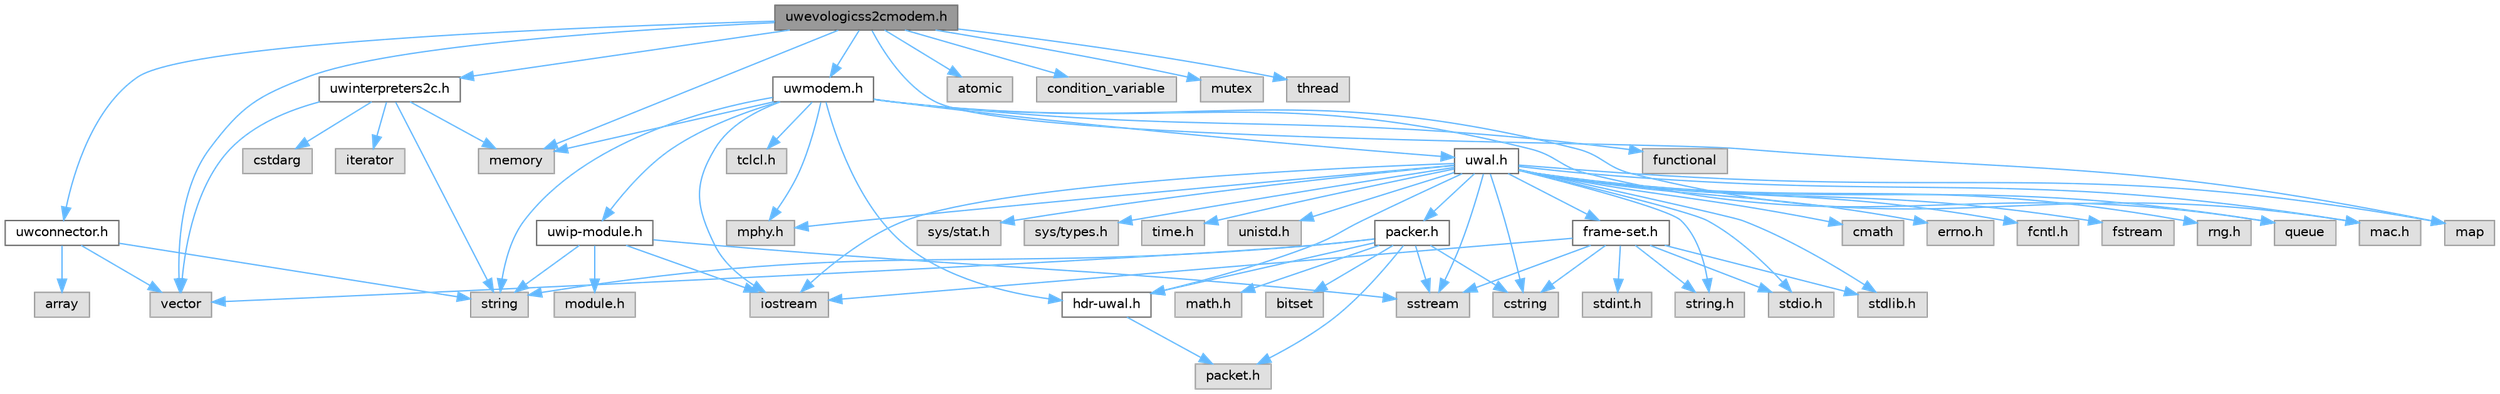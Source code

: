 digraph "uwevologicss2cmodem.h"
{
 // LATEX_PDF_SIZE
  bgcolor="transparent";
  edge [fontname=Helvetica,fontsize=10,labelfontname=Helvetica,labelfontsize=10];
  node [fontname=Helvetica,fontsize=10,shape=box,height=0.2,width=0.4];
  Node1 [id="Node000001",label="uwevologicss2cmodem.h",height=0.2,width=0.4,color="gray40", fillcolor="grey60", style="filled", fontcolor="black",tooltip="Header of the main class that implements the drivers to manage the EvoLogics S2C line of devices...."];
  Node1 -> Node2 [id="edge1_Node000001_Node000002",color="steelblue1",style="solid",tooltip=" "];
  Node2 [id="Node000002",label="uwconnector.h",height=0.2,width=0.4,color="grey40", fillcolor="white", style="filled",URL="$uwconnector_8h.html",tooltip="Generic class that provides a method to interface with the devices. Will be specialized for,..."];
  Node2 -> Node3 [id="edge2_Node000002_Node000003",color="steelblue1",style="solid",tooltip=" "];
  Node3 [id="Node000003",label="array",height=0.2,width=0.4,color="grey60", fillcolor="#E0E0E0", style="filled",tooltip=" "];
  Node2 -> Node4 [id="edge3_Node000002_Node000004",color="steelblue1",style="solid",tooltip=" "];
  Node4 [id="Node000004",label="string",height=0.2,width=0.4,color="grey60", fillcolor="#E0E0E0", style="filled",tooltip=" "];
  Node2 -> Node5 [id="edge4_Node000002_Node000005",color="steelblue1",style="solid",tooltip=" "];
  Node5 [id="Node000005",label="vector",height=0.2,width=0.4,color="grey60", fillcolor="#E0E0E0", style="filled",tooltip=" "];
  Node1 -> Node6 [id="edge5_Node000001_Node000006",color="steelblue1",style="solid",tooltip=" "];
  Node6 [id="Node000006",label="uwinterpreters2c.h",height=0.2,width=0.4,color="grey40", fillcolor="white", style="filled",URL="$uwinterpreters2c_8h.html",tooltip="Header of the interepreter class: this class is used ot translate form DESERT software to/from EvoLog..."];
  Node6 -> Node7 [id="edge6_Node000006_Node000007",color="steelblue1",style="solid",tooltip=" "];
  Node7 [id="Node000007",label="cstdarg",height=0.2,width=0.4,color="grey60", fillcolor="#E0E0E0", style="filled",tooltip=" "];
  Node6 -> Node8 [id="edge7_Node000006_Node000008",color="steelblue1",style="solid",tooltip=" "];
  Node8 [id="Node000008",label="iterator",height=0.2,width=0.4,color="grey60", fillcolor="#E0E0E0", style="filled",tooltip=" "];
  Node6 -> Node9 [id="edge8_Node000006_Node000009",color="steelblue1",style="solid",tooltip=" "];
  Node9 [id="Node000009",label="memory",height=0.2,width=0.4,color="grey60", fillcolor="#E0E0E0", style="filled",tooltip=" "];
  Node6 -> Node4 [id="edge9_Node000006_Node000004",color="steelblue1",style="solid",tooltip=" "];
  Node6 -> Node5 [id="edge10_Node000006_Node000005",color="steelblue1",style="solid",tooltip=" "];
  Node1 -> Node10 [id="edge11_Node000001_Node000010",color="steelblue1",style="solid",tooltip=" "];
  Node10 [id="Node000010",label="uwmodem.h",height=0.2,width=0.4,color="grey40", fillcolor="white", style="filled",URL="$uwmodem_8h.html",tooltip="Header of the main class that implements the general interface between DESERT and real acoustic modem..."];
  Node10 -> Node11 [id="edge12_Node000010_Node000011",color="steelblue1",style="solid",tooltip=" "];
  Node11 [id="Node000011",label="iostream",height=0.2,width=0.4,color="grey60", fillcolor="#E0E0E0", style="filled",tooltip=" "];
  Node10 -> Node9 [id="edge13_Node000010_Node000009",color="steelblue1",style="solid",tooltip=" "];
  Node10 -> Node12 [id="edge14_Node000010_Node000012",color="steelblue1",style="solid",tooltip=" "];
  Node12 [id="Node000012",label="queue",height=0.2,width=0.4,color="grey60", fillcolor="#E0E0E0", style="filled",tooltip=" "];
  Node10 -> Node4 [id="edge15_Node000010_Node000004",color="steelblue1",style="solid",tooltip=" "];
  Node10 -> Node13 [id="edge16_Node000010_Node000013",color="steelblue1",style="solid",tooltip=" "];
  Node13 [id="Node000013",label="functional",height=0.2,width=0.4,color="grey60", fillcolor="#E0E0E0", style="filled",tooltip=" "];
  Node10 -> Node14 [id="edge17_Node000010_Node000014",color="steelblue1",style="solid",tooltip=" "];
  Node14 [id="Node000014",label="hdr-uwal.h",height=0.2,width=0.4,color="grey40", fillcolor="white", style="filled",URL="$hdr-uwal_8h.html",tooltip="Header of the class providing the Uwal header's description."];
  Node14 -> Node15 [id="edge18_Node000014_Node000015",color="steelblue1",style="solid",tooltip=" "];
  Node15 [id="Node000015",label="packet.h",height=0.2,width=0.4,color="grey60", fillcolor="#E0E0E0", style="filled",tooltip=" "];
  Node10 -> Node16 [id="edge19_Node000010_Node000016",color="steelblue1",style="solid",tooltip=" "];
  Node16 [id="Node000016",label="mac.h",height=0.2,width=0.4,color="grey60", fillcolor="#E0E0E0", style="filled",tooltip=" "];
  Node10 -> Node17 [id="edge20_Node000010_Node000017",color="steelblue1",style="solid",tooltip=" "];
  Node17 [id="Node000017",label="mphy.h",height=0.2,width=0.4,color="grey60", fillcolor="#E0E0E0", style="filled",tooltip=" "];
  Node10 -> Node18 [id="edge21_Node000010_Node000018",color="steelblue1",style="solid",tooltip=" "];
  Node18 [id="Node000018",label="tclcl.h",height=0.2,width=0.4,color="grey60", fillcolor="#E0E0E0", style="filled",tooltip=" "];
  Node10 -> Node19 [id="edge22_Node000010_Node000019",color="steelblue1",style="solid",tooltip=" "];
  Node19 [id="Node000019",label="uwal.h",height=0.2,width=0.4,color="grey40", fillcolor="white", style="filled",URL="$uwal_8h.html",tooltip="Header of the main class that implements the adaptation layer between ns2/NS-Miracle and binary data ..."];
  Node19 -> Node20 [id="edge23_Node000019_Node000020",color="steelblue1",style="solid",tooltip=" "];
  Node20 [id="Node000020",label="frame-set.h",height=0.2,width=0.4,color="grey40", fillcolor="white", style="filled",URL="$frame-set_8h.html",tooltip="Header of the classes defining the frame elements (key and set) exploited by Uwal objects to reassebl..."];
  Node20 -> Node21 [id="edge24_Node000020_Node000021",color="steelblue1",style="solid",tooltip=" "];
  Node21 [id="Node000021",label="cstring",height=0.2,width=0.4,color="grey60", fillcolor="#E0E0E0", style="filled",tooltip=" "];
  Node20 -> Node11 [id="edge25_Node000020_Node000011",color="steelblue1",style="solid",tooltip=" "];
  Node20 -> Node22 [id="edge26_Node000020_Node000022",color="steelblue1",style="solid",tooltip=" "];
  Node22 [id="Node000022",label="sstream",height=0.2,width=0.4,color="grey60", fillcolor="#E0E0E0", style="filled",tooltip=" "];
  Node20 -> Node23 [id="edge27_Node000020_Node000023",color="steelblue1",style="solid",tooltip=" "];
  Node23 [id="Node000023",label="stdio.h",height=0.2,width=0.4,color="grey60", fillcolor="#E0E0E0", style="filled",tooltip=" "];
  Node20 -> Node24 [id="edge28_Node000020_Node000024",color="steelblue1",style="solid",tooltip=" "];
  Node24 [id="Node000024",label="stdlib.h",height=0.2,width=0.4,color="grey60", fillcolor="#E0E0E0", style="filled",tooltip=" "];
  Node20 -> Node25 [id="edge29_Node000020_Node000025",color="steelblue1",style="solid",tooltip=" "];
  Node25 [id="Node000025",label="string.h",height=0.2,width=0.4,color="grey60", fillcolor="#E0E0E0", style="filled",tooltip=" "];
  Node20 -> Node26 [id="edge30_Node000020_Node000026",color="steelblue1",style="solid",tooltip=" "];
  Node26 [id="Node000026",label="stdint.h",height=0.2,width=0.4,color="grey60", fillcolor="#E0E0E0", style="filled",tooltip=" "];
  Node19 -> Node14 [id="edge31_Node000019_Node000014",color="steelblue1",style="solid",tooltip=" "];
  Node19 -> Node27 [id="edge32_Node000019_Node000027",color="steelblue1",style="solid",tooltip=" "];
  Node27 [id="Node000027",label="packer.h",height=0.2,width=0.4,color="grey40", fillcolor="white", style="filled",URL="$packer_8h.html",tooltip="Header of the class responsible to map an NS-Miracle packet into a bit stream, and vice-versa."];
  Node27 -> Node14 [id="edge33_Node000027_Node000014",color="steelblue1",style="solid",tooltip=" "];
  Node27 -> Node28 [id="edge34_Node000027_Node000028",color="steelblue1",style="solid",tooltip=" "];
  Node28 [id="Node000028",label="math.h",height=0.2,width=0.4,color="grey60", fillcolor="#E0E0E0", style="filled",tooltip=" "];
  Node27 -> Node15 [id="edge35_Node000027_Node000015",color="steelblue1",style="solid",tooltip=" "];
  Node27 -> Node29 [id="edge36_Node000027_Node000029",color="steelblue1",style="solid",tooltip=" "];
  Node29 [id="Node000029",label="bitset",height=0.2,width=0.4,color="grey60", fillcolor="#E0E0E0", style="filled",tooltip=" "];
  Node27 -> Node21 [id="edge37_Node000027_Node000021",color="steelblue1",style="solid",tooltip=" "];
  Node27 -> Node22 [id="edge38_Node000027_Node000022",color="steelblue1",style="solid",tooltip=" "];
  Node27 -> Node4 [id="edge39_Node000027_Node000004",color="steelblue1",style="solid",tooltip=" "];
  Node27 -> Node5 [id="edge40_Node000027_Node000005",color="steelblue1",style="solid",tooltip=" "];
  Node19 -> Node16 [id="edge41_Node000019_Node000016",color="steelblue1",style="solid",tooltip=" "];
  Node19 -> Node17 [id="edge42_Node000019_Node000017",color="steelblue1",style="solid",tooltip=" "];
  Node19 -> Node30 [id="edge43_Node000019_Node000030",color="steelblue1",style="solid",tooltip=" "];
  Node30 [id="Node000030",label="cmath",height=0.2,width=0.4,color="grey60", fillcolor="#E0E0E0", style="filled",tooltip=" "];
  Node19 -> Node21 [id="edge44_Node000019_Node000021",color="steelblue1",style="solid",tooltip=" "];
  Node19 -> Node31 [id="edge45_Node000019_Node000031",color="steelblue1",style="solid",tooltip=" "];
  Node31 [id="Node000031",label="errno.h",height=0.2,width=0.4,color="grey60", fillcolor="#E0E0E0", style="filled",tooltip=" "];
  Node19 -> Node32 [id="edge46_Node000019_Node000032",color="steelblue1",style="solid",tooltip=" "];
  Node32 [id="Node000032",label="fcntl.h",height=0.2,width=0.4,color="grey60", fillcolor="#E0E0E0", style="filled",tooltip=" "];
  Node19 -> Node33 [id="edge47_Node000019_Node000033",color="steelblue1",style="solid",tooltip=" "];
  Node33 [id="Node000033",label="fstream",height=0.2,width=0.4,color="grey60", fillcolor="#E0E0E0", style="filled",tooltip=" "];
  Node19 -> Node11 [id="edge48_Node000019_Node000011",color="steelblue1",style="solid",tooltip=" "];
  Node19 -> Node34 [id="edge49_Node000019_Node000034",color="steelblue1",style="solid",tooltip=" "];
  Node34 [id="Node000034",label="map",height=0.2,width=0.4,color="grey60", fillcolor="#E0E0E0", style="filled",tooltip=" "];
  Node19 -> Node12 [id="edge50_Node000019_Node000012",color="steelblue1",style="solid",tooltip=" "];
  Node19 -> Node35 [id="edge51_Node000019_Node000035",color="steelblue1",style="solid",tooltip=" "];
  Node35 [id="Node000035",label="rng.h",height=0.2,width=0.4,color="grey60", fillcolor="#E0E0E0", style="filled",tooltip=" "];
  Node19 -> Node22 [id="edge52_Node000019_Node000022",color="steelblue1",style="solid",tooltip=" "];
  Node19 -> Node23 [id="edge53_Node000019_Node000023",color="steelblue1",style="solid",tooltip=" "];
  Node19 -> Node24 [id="edge54_Node000019_Node000024",color="steelblue1",style="solid",tooltip=" "];
  Node19 -> Node25 [id="edge55_Node000019_Node000025",color="steelblue1",style="solid",tooltip=" "];
  Node19 -> Node36 [id="edge56_Node000019_Node000036",color="steelblue1",style="solid",tooltip=" "];
  Node36 [id="Node000036",label="sys/stat.h",height=0.2,width=0.4,color="grey60", fillcolor="#E0E0E0", style="filled",tooltip=" "];
  Node19 -> Node37 [id="edge57_Node000019_Node000037",color="steelblue1",style="solid",tooltip=" "];
  Node37 [id="Node000037",label="sys/types.h",height=0.2,width=0.4,color="grey60", fillcolor="#E0E0E0", style="filled",tooltip=" "];
  Node19 -> Node38 [id="edge58_Node000019_Node000038",color="steelblue1",style="solid",tooltip=" "];
  Node38 [id="Node000038",label="time.h",height=0.2,width=0.4,color="grey60", fillcolor="#E0E0E0", style="filled",tooltip=" "];
  Node19 -> Node39 [id="edge59_Node000019_Node000039",color="steelblue1",style="solid",tooltip=" "];
  Node39 [id="Node000039",label="unistd.h",height=0.2,width=0.4,color="grey60", fillcolor="#E0E0E0", style="filled",tooltip=" "];
  Node10 -> Node40 [id="edge60_Node000010_Node000040",color="steelblue1",style="solid",tooltip=" "];
  Node40 [id="Node000040",label="uwip-module.h",height=0.2,width=0.4,color="grey40", fillcolor="white", style="filled",URL="$uwip-module_8h.html",tooltip="Provides the UWIP packets header description. Definition of the class that define the network layer."];
  Node40 -> Node41 [id="edge61_Node000040_Node000041",color="steelblue1",style="solid",tooltip=" "];
  Node41 [id="Node000041",label="module.h",height=0.2,width=0.4,color="grey60", fillcolor="#E0E0E0", style="filled",tooltip=" "];
  Node40 -> Node11 [id="edge62_Node000040_Node000011",color="steelblue1",style="solid",tooltip=" "];
  Node40 -> Node4 [id="edge63_Node000040_Node000004",color="steelblue1",style="solid",tooltip=" "];
  Node40 -> Node22 [id="edge64_Node000040_Node000022",color="steelblue1",style="solid",tooltip=" "];
  Node1 -> Node42 [id="edge65_Node000001_Node000042",color="steelblue1",style="solid",tooltip=" "];
  Node42 [id="Node000042",label="atomic",height=0.2,width=0.4,color="grey60", fillcolor="#E0E0E0", style="filled",tooltip=" "];
  Node1 -> Node43 [id="edge66_Node000001_Node000043",color="steelblue1",style="solid",tooltip=" "];
  Node43 [id="Node000043",label="condition_variable",height=0.2,width=0.4,color="grey60", fillcolor="#E0E0E0", style="filled",tooltip=" "];
  Node1 -> Node9 [id="edge67_Node000001_Node000009",color="steelblue1",style="solid",tooltip=" "];
  Node1 -> Node44 [id="edge68_Node000001_Node000044",color="steelblue1",style="solid",tooltip=" "];
  Node44 [id="Node000044",label="mutex",height=0.2,width=0.4,color="grey60", fillcolor="#E0E0E0", style="filled",tooltip=" "];
  Node1 -> Node45 [id="edge69_Node000001_Node000045",color="steelblue1",style="solid",tooltip=" "];
  Node45 [id="Node000045",label="thread",height=0.2,width=0.4,color="grey60", fillcolor="#E0E0E0", style="filled",tooltip=" "];
  Node1 -> Node5 [id="edge70_Node000001_Node000005",color="steelblue1",style="solid",tooltip=" "];
  Node1 -> Node34 [id="edge71_Node000001_Node000034",color="steelblue1",style="solid",tooltip=" "];
}
